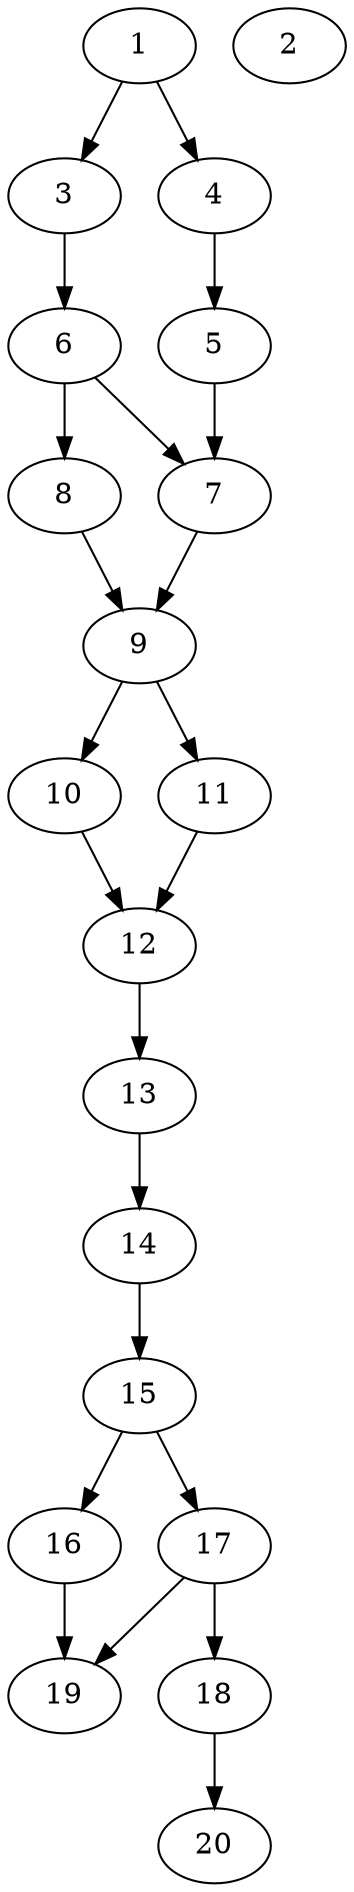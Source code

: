 // DAG automatically generated by daggen at Thu Oct  3 13:58:42 2019
// ./daggen --dot -n 20 --ccr 0.3 --fat 0.3 --regular 0.7 --density 0.6 --mindata 5242880 --maxdata 52428800 
digraph G {
  1 [size="161679360", alpha="0.01", expect_size="48503808"] 
  1 -> 3 [size ="48503808"]
  1 -> 4 [size ="48503808"]
  2 [size="162693120", alpha="0.02", expect_size="48807936"] 
  3 [size="89685333", alpha="0.02", expect_size="26905600"] 
  3 -> 6 [size ="26905600"]
  4 [size="160443733", alpha="0.19", expect_size="48133120"] 
  4 -> 5 [size ="48133120"]
  5 [size="130160640", alpha="0.06", expect_size="39048192"] 
  5 -> 7 [size ="39048192"]
  6 [size="162880853", alpha="0.15", expect_size="48864256"] 
  6 -> 7 [size ="48864256"]
  6 -> 8 [size ="48864256"]
  7 [size="88866133", alpha="0.11", expect_size="26659840"] 
  7 -> 9 [size ="26659840"]
  8 [size="66628267", alpha="0.02", expect_size="19988480"] 
  8 -> 9 [size ="19988480"]
  9 [size="107898880", alpha="0.04", expect_size="32369664"] 
  9 -> 10 [size ="32369664"]
  9 -> 11 [size ="32369664"]
  10 [size="128440320", alpha="0.03", expect_size="38532096"] 
  10 -> 12 [size ="38532096"]
  11 [size="139554133", alpha="0.05", expect_size="41866240"] 
  11 -> 12 [size ="41866240"]
  12 [size="148080640", alpha="0.13", expect_size="44424192"] 
  12 -> 13 [size ="44424192"]
  13 [size="165232640", alpha="0.12", expect_size="49569792"] 
  13 -> 14 [size ="49569792"]
  14 [size="23818240", alpha="0.00", expect_size="7145472"] 
  14 -> 15 [size ="7145472"]
  15 [size="17708373", alpha="0.10", expect_size="5312512"] 
  15 -> 16 [size ="5312512"]
  15 -> 17 [size ="5312512"]
  16 [size="60965547", alpha="0.07", expect_size="18289664"] 
  16 -> 19 [size ="18289664"]
  17 [size="24606720", alpha="0.18", expect_size="7382016"] 
  17 -> 18 [size ="7382016"]
  17 -> 19 [size ="7382016"]
  18 [size="110670507", alpha="0.14", expect_size="33201152"] 
  18 -> 20 [size ="33201152"]
  19 [size="128665600", alpha="0.10", expect_size="38599680"] 
  20 [size="162092373", alpha="0.02", expect_size="48627712"] 
}
